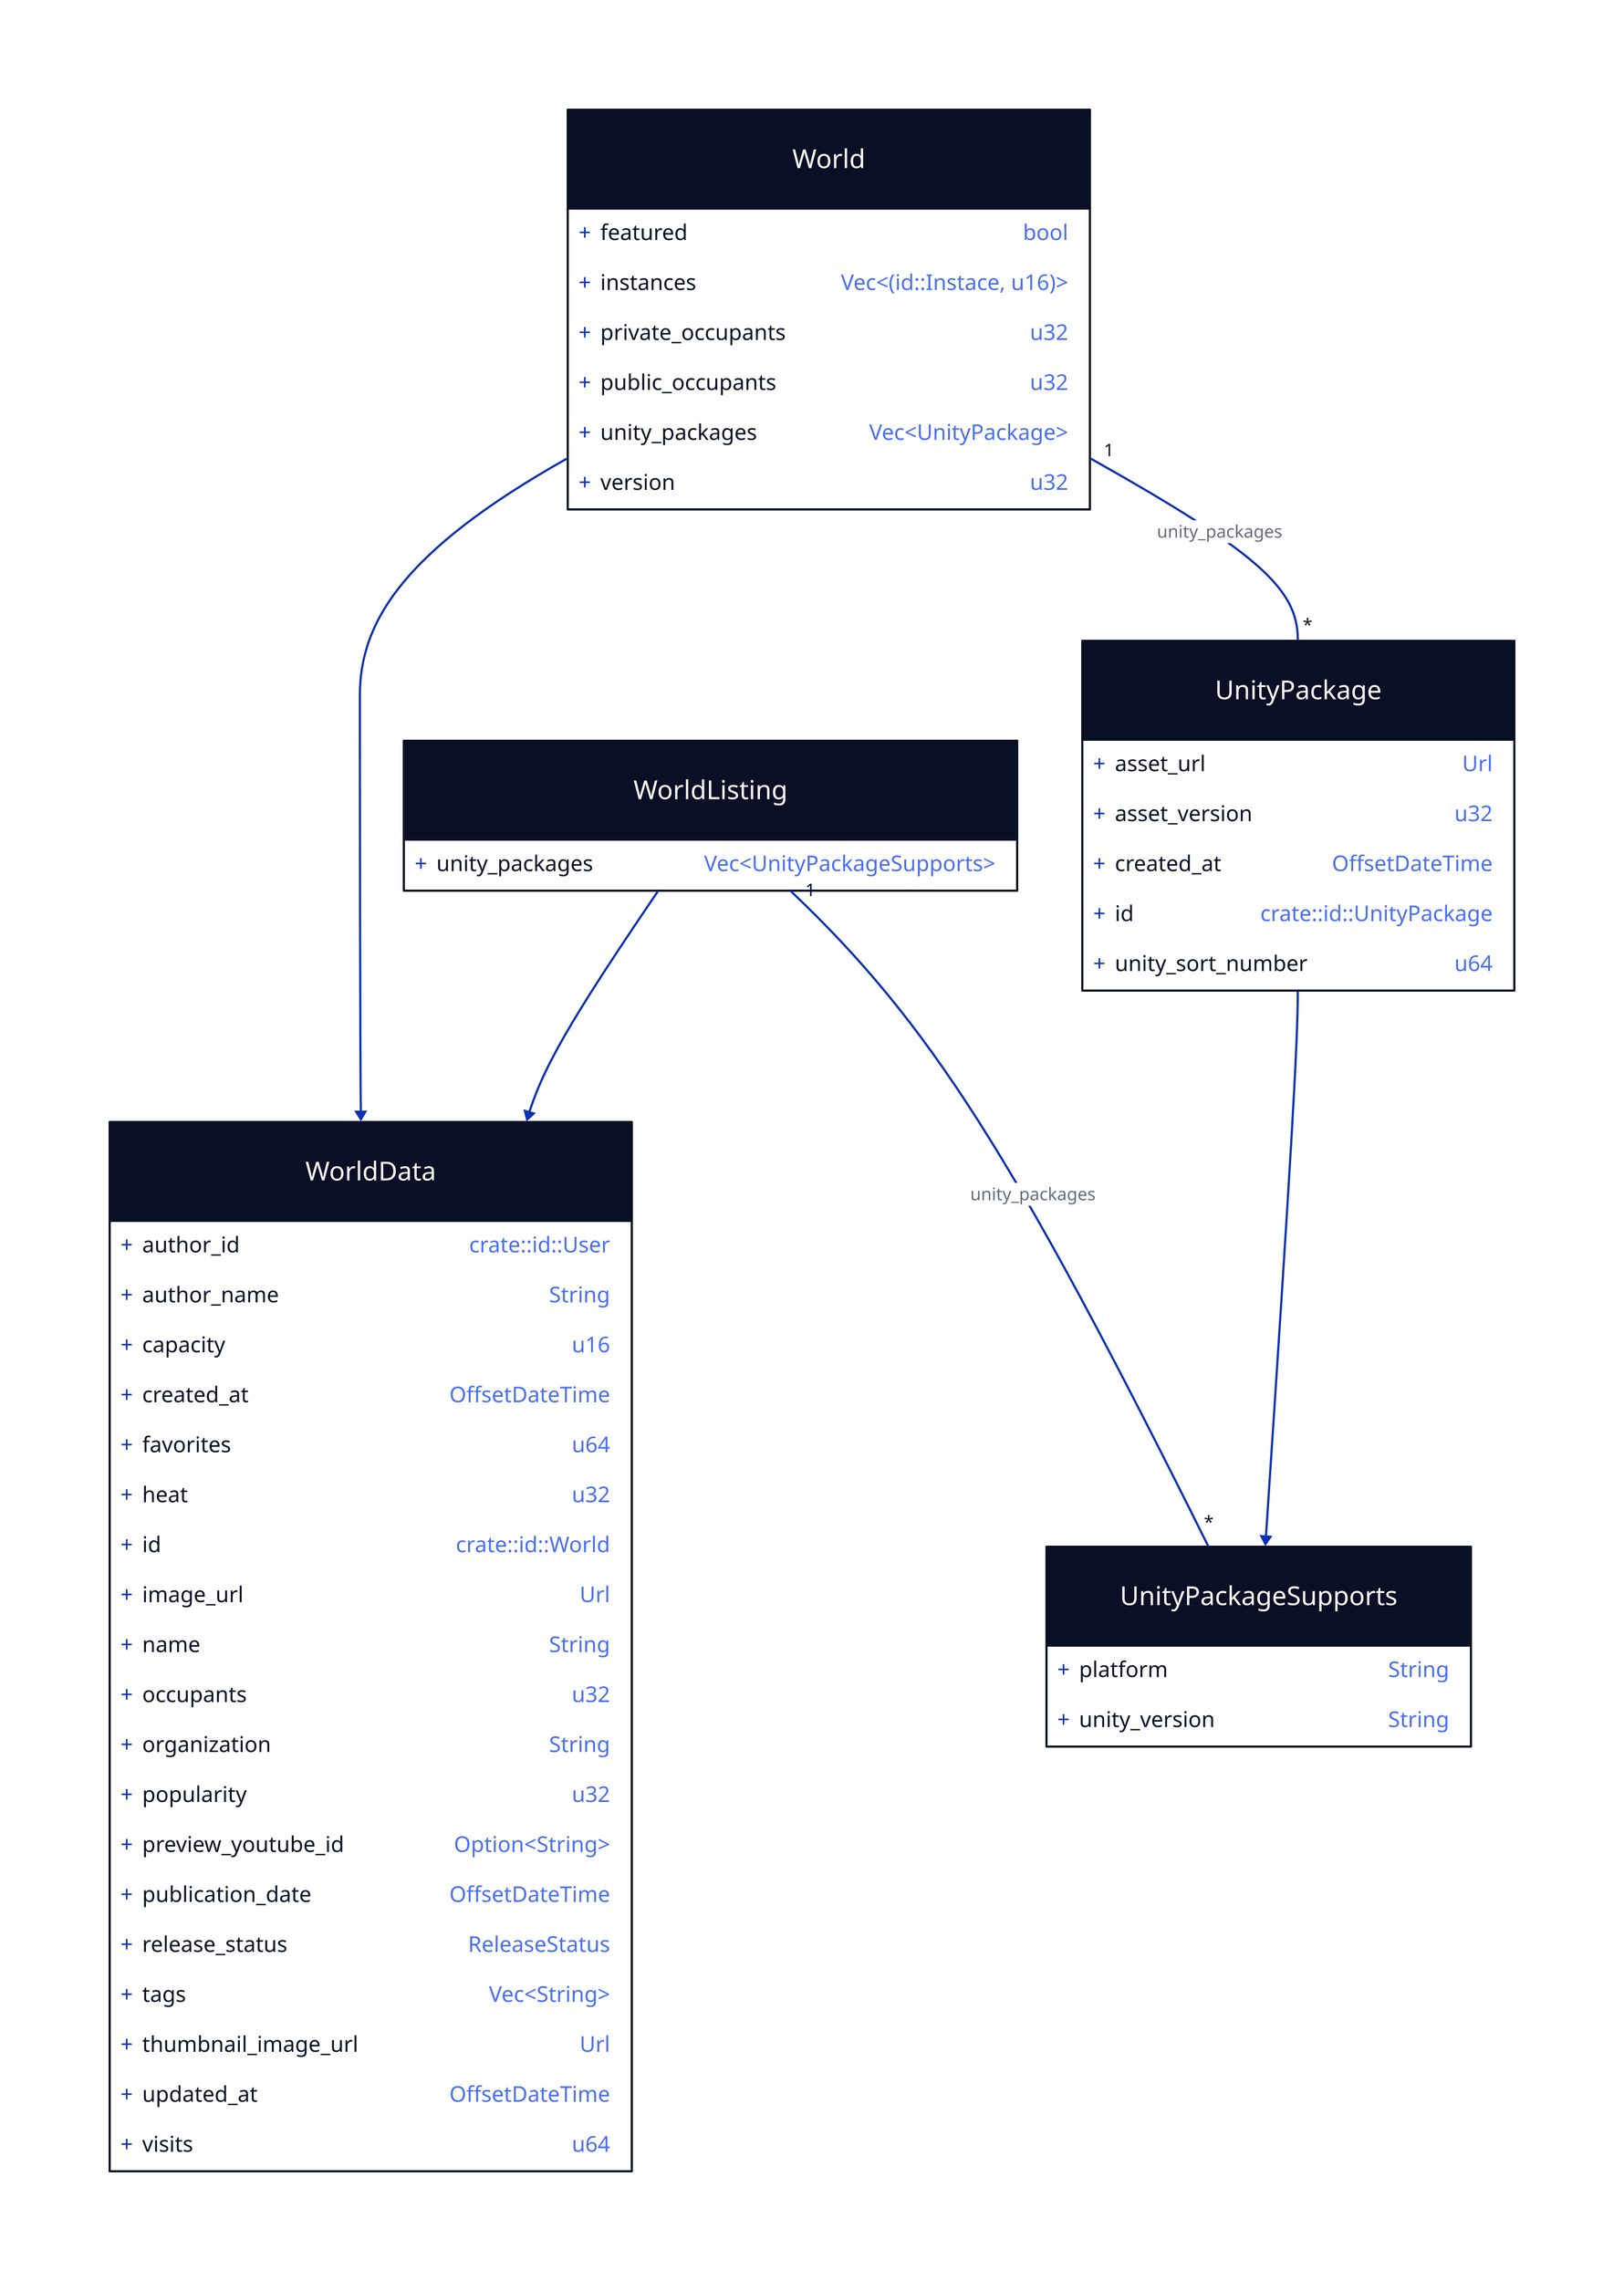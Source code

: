 

UnityPackageSupports: {
  shape: class

	platform: String
	unity_version: String
}

UnityPackage: {
	shape: class

	asset_url: Url
	asset_version: u32
	created_at: OffsetDateTime
	id: crate::id::UnityPackage
	unity_sort_number: u64
}
UnityPackage -> UnityPackageSupports


WorldData: {
	shape: class

	author_id: crate::id::User
	author_name: String
	capacity: u16
	created_at: OffsetDateTime
	favorites: u64
	heat: u32
	id: crate::id::World
	image_url: Url
	#labs_publication_date: OffsetDateTime
	name: String
	occupants: u32
	organization: String
	popularity: u32
	preview_youtube_id: Option<String>
	publication_date: OffsetDateTime
	release_status: ReleaseStatus
	tags: Vec<String>
	thumbnail_image_url: Url
	updated_at: OffsetDateTime
	visits: u64
}

WorldListing: {
	shape: class

	unity_packages: Vec<UnityPackageSupports>
}
WorldListing -> WorldData
WorldListing -- UnityPackageSupports: "unity_packages" {
	source-arrowhead.label: 1
	target-arrowhead.label: *
}


World: {
	shape: class

	featured: bool
	instances: Vec<(id::Instace, u16)>
	private_occupants: u32
	public_occupants: u32
	unity_packages: Vec<UnityPackage>
	version: u32
}
World -> WorldData
World -- UnityPackage: "unity_packages" {
	source-arrowhead.label: 1
	target-arrowhead.label: *
}
